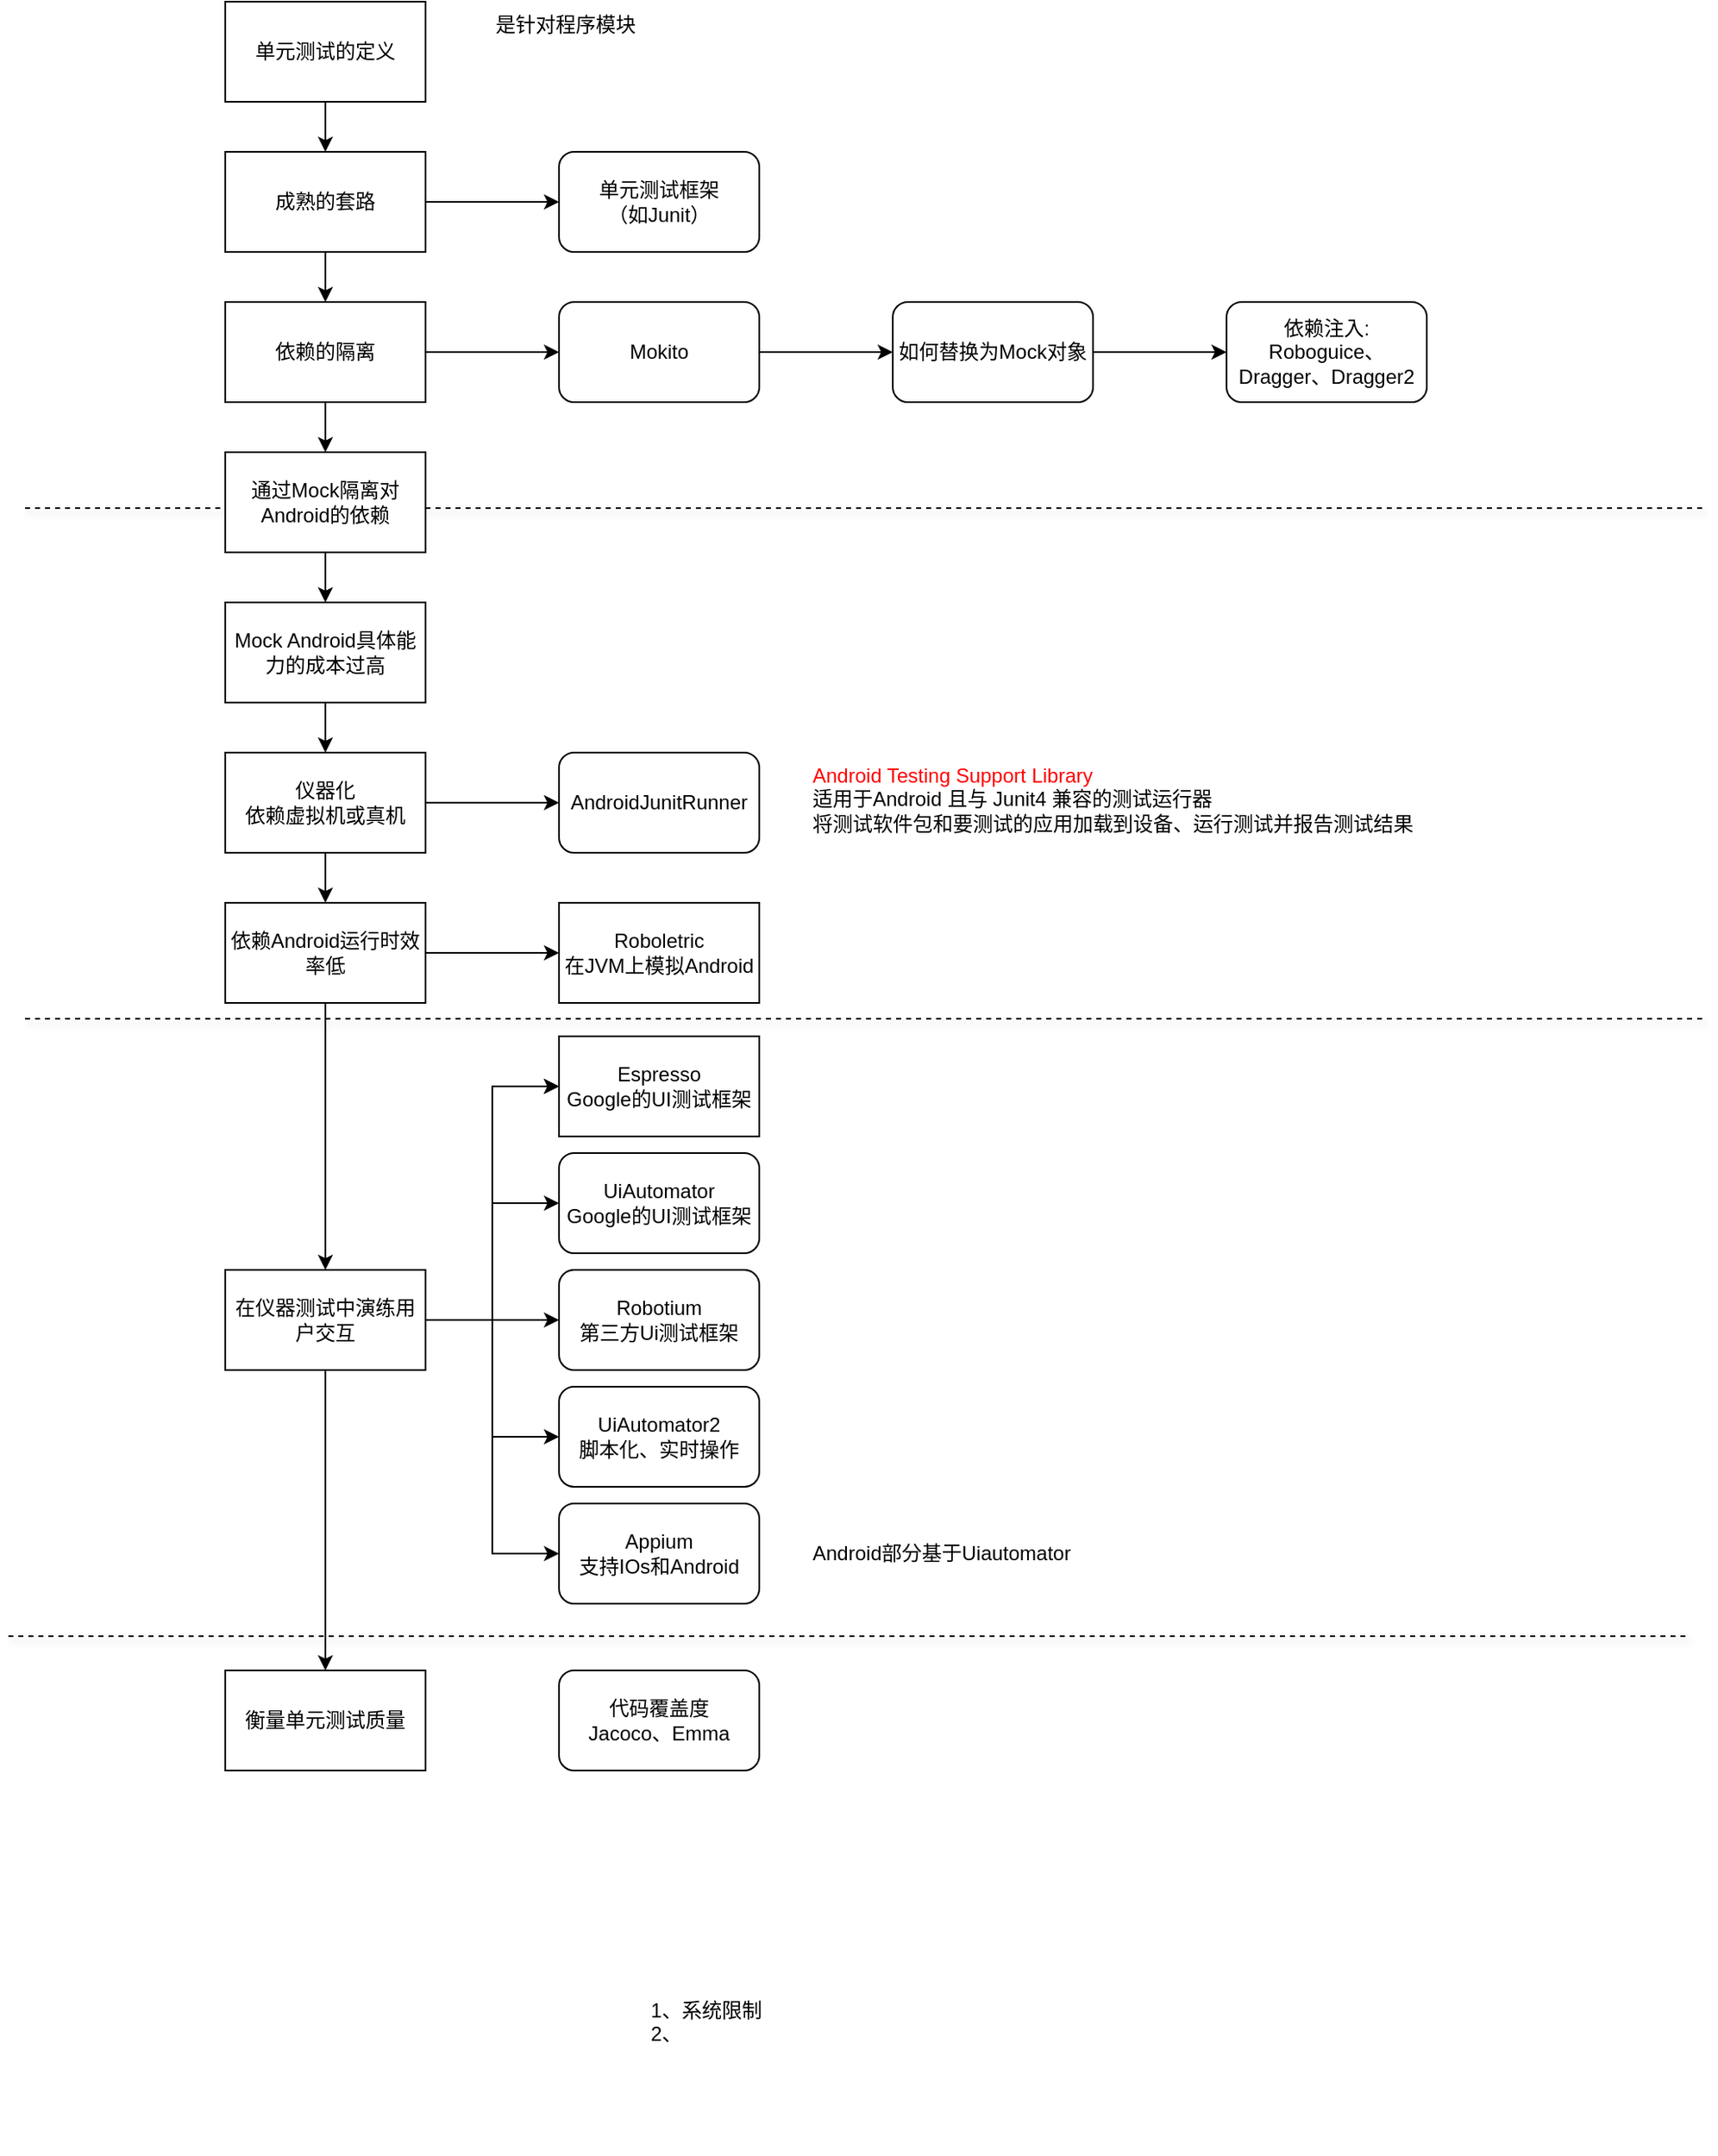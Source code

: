 <mxfile version="10.7.1" type="github"><diagram id="Nk4aDacRnLqWsVfFBKe2" name="Page-1"><mxGraphModel dx="1694" dy="593" grid="1" gridSize="10" guides="1" tooltips="1" connect="1" arrows="1" fold="1" page="1" pageScale="1" pageWidth="827" pageHeight="1169" math="0" shadow="0"><root><mxCell id="0"/><mxCell id="1" parent="0"/><mxCell id="qnN4YwuG2Ian1Dx72mR_-45" value="" style="endArrow=none;dashed=1;html=1;shadow=1;" parent="1" edge="1"><mxGeometry width="50" height="50" relative="1" as="geometry"><mxPoint y="373.5" as="sourcePoint"/><mxPoint x="1006" y="373.5" as="targetPoint"/></mxGeometry></mxCell><mxCell id="qnN4YwuG2Ian1Dx72mR_-4" value="" style="edgeStyle=orthogonalEdgeStyle;rounded=0;orthogonalLoop=1;jettySize=auto;html=1;" parent="1" source="qnN4YwuG2Ian1Dx72mR_-1" target="qnN4YwuG2Ian1Dx72mR_-3" edge="1"><mxGeometry relative="1" as="geometry"/></mxCell><mxCell id="qnN4YwuG2Ian1Dx72mR_-1" value="单元测试的定义" style="rounded=0;whiteSpace=wrap;html=1;" parent="1" vertex="1"><mxGeometry x="120" y="70" width="120" height="60" as="geometry"/></mxCell><mxCell id="qnN4YwuG2Ian1Dx72mR_-6" value="" style="edgeStyle=orthogonalEdgeStyle;rounded=0;orthogonalLoop=1;jettySize=auto;html=1;" parent="1" source="qnN4YwuG2Ian1Dx72mR_-3" target="qnN4YwuG2Ian1Dx72mR_-10" edge="1"><mxGeometry relative="1" as="geometry"><mxPoint x="320" y="190" as="targetPoint"/></mxGeometry></mxCell><mxCell id="qnN4YwuG2Ian1Dx72mR_-8" value="" style="edgeStyle=orthogonalEdgeStyle;rounded=0;orthogonalLoop=1;jettySize=auto;html=1;" parent="1" source="qnN4YwuG2Ian1Dx72mR_-3" target="qnN4YwuG2Ian1Dx72mR_-7" edge="1"><mxGeometry relative="1" as="geometry"/></mxCell><mxCell id="qnN4YwuG2Ian1Dx72mR_-3" value="成熟的套路" style="rounded=0;whiteSpace=wrap;html=1;" parent="1" vertex="1"><mxGeometry x="120" y="160" width="120" height="60" as="geometry"/></mxCell><mxCell id="qnN4YwuG2Ian1Dx72mR_-12" value="" style="edgeStyle=orthogonalEdgeStyle;rounded=0;orthogonalLoop=1;jettySize=auto;html=1;" parent="1" source="qnN4YwuG2Ian1Dx72mR_-7" target="qnN4YwuG2Ian1Dx72mR_-9" edge="1"><mxGeometry relative="1" as="geometry"/></mxCell><mxCell id="qnN4YwuG2Ian1Dx72mR_-18" value="" style="edgeStyle=orthogonalEdgeStyle;rounded=0;orthogonalLoop=1;jettySize=auto;html=1;" parent="1" source="qnN4YwuG2Ian1Dx72mR_-7" target="qnN4YwuG2Ian1Dx72mR_-17" edge="1"><mxGeometry relative="1" as="geometry"/></mxCell><mxCell id="qnN4YwuG2Ian1Dx72mR_-7" value="依赖的隔离&lt;br&gt;" style="rounded=0;whiteSpace=wrap;html=1;" parent="1" vertex="1"><mxGeometry x="120" y="250" width="120" height="60" as="geometry"/></mxCell><mxCell id="qnN4YwuG2Ian1Dx72mR_-20" value="" style="edgeStyle=orthogonalEdgeStyle;rounded=0;orthogonalLoop=1;jettySize=auto;html=1;" parent="1" source="qnN4YwuG2Ian1Dx72mR_-17" target="qnN4YwuG2Ian1Dx72mR_-19" edge="1"><mxGeometry relative="1" as="geometry"/></mxCell><mxCell id="qnN4YwuG2Ian1Dx72mR_-17" value="通过Mock隔离对Android的依赖" style="rounded=0;whiteSpace=wrap;html=1;" parent="1" vertex="1"><mxGeometry x="120" y="340" width="120" height="60" as="geometry"/></mxCell><mxCell id="qnN4YwuG2Ian1Dx72mR_-22" value="" style="edgeStyle=orthogonalEdgeStyle;rounded=0;orthogonalLoop=1;jettySize=auto;html=1;" parent="1" source="qnN4YwuG2Ian1Dx72mR_-19" target="qnN4YwuG2Ian1Dx72mR_-21" edge="1"><mxGeometry relative="1" as="geometry"/></mxCell><mxCell id="qnN4YwuG2Ian1Dx72mR_-19" value="Mock Android具体能力的成本过高&lt;br&gt;" style="rounded=0;whiteSpace=wrap;html=1;" parent="1" vertex="1"><mxGeometry x="120" y="430" width="120" height="60" as="geometry"/></mxCell><mxCell id="qnN4YwuG2Ian1Dx72mR_-24" value="" style="edgeStyle=orthogonalEdgeStyle;rounded=0;orthogonalLoop=1;jettySize=auto;html=1;" parent="1" source="qnN4YwuG2Ian1Dx72mR_-21" target="qnN4YwuG2Ian1Dx72mR_-23" edge="1"><mxGeometry relative="1" as="geometry"/></mxCell><mxCell id="qnN4YwuG2Ian1Dx72mR_-27" value="" style="edgeStyle=orthogonalEdgeStyle;rounded=0;orthogonalLoop=1;jettySize=auto;html=1;" parent="1" source="qnN4YwuG2Ian1Dx72mR_-21" target="qnN4YwuG2Ian1Dx72mR_-26" edge="1"><mxGeometry relative="1" as="geometry"/></mxCell><mxCell id="qnN4YwuG2Ian1Dx72mR_-21" value="仪器化&lt;br&gt;依赖虚拟机或真机&lt;br&gt;" style="rounded=0;whiteSpace=wrap;html=1;" parent="1" vertex="1"><mxGeometry x="120" y="520" width="120" height="60" as="geometry"/></mxCell><mxCell id="qnN4YwuG2Ian1Dx72mR_-29" value="" style="edgeStyle=orthogonalEdgeStyle;rounded=0;orthogonalLoop=1;jettySize=auto;html=1;" parent="1" source="qnN4YwuG2Ian1Dx72mR_-26" target="qnN4YwuG2Ian1Dx72mR_-28" edge="1"><mxGeometry relative="1" as="geometry"/></mxCell><mxCell id="qnN4YwuG2Ian1Dx72mR_-31" value="" style="edgeStyle=orthogonalEdgeStyle;rounded=0;orthogonalLoop=1;jettySize=auto;html=1;" parent="1" source="qnN4YwuG2Ian1Dx72mR_-26" target="qnN4YwuG2Ian1Dx72mR_-30" edge="1"><mxGeometry relative="1" as="geometry"/></mxCell><mxCell id="qnN4YwuG2Ian1Dx72mR_-26" value="依赖Android运行时效率低" style="rounded=0;whiteSpace=wrap;html=1;" parent="1" vertex="1"><mxGeometry x="120" y="610" width="120" height="60" as="geometry"/></mxCell><mxCell id="qnN4YwuG2Ian1Dx72mR_-33" value="" style="edgeStyle=orthogonalEdgeStyle;rounded=0;orthogonalLoop=1;jettySize=auto;html=1;entryX=0;entryY=0.5;entryDx=0;entryDy=0;" parent="1" source="qnN4YwuG2Ian1Dx72mR_-30" target="qnN4YwuG2Ian1Dx72mR_-32" edge="1"><mxGeometry relative="1" as="geometry"/></mxCell><mxCell id="qnN4YwuG2Ian1Dx72mR_-48" value="" style="edgeStyle=orthogonalEdgeStyle;rounded=0;orthogonalLoop=1;jettySize=auto;html=1;shadow=0;exitX=0.5;exitY=1;exitDx=0;exitDy=0;" parent="1" source="qnN4YwuG2Ian1Dx72mR_-30" edge="1"><mxGeometry relative="1" as="geometry"><mxPoint x="180" y="1070" as="targetPoint"/></mxGeometry></mxCell><mxCell id="qnN4YwuG2Ian1Dx72mR_-30" value="在仪器测试中演练用户交互" style="rounded=0;whiteSpace=wrap;html=1;" parent="1" vertex="1"><mxGeometry x="120" y="830" width="120" height="60" as="geometry"/></mxCell><mxCell id="qnN4YwuG2Ian1Dx72mR_-47" value="衡量单元测试质量" style="rounded=0;whiteSpace=wrap;html=1;" parent="1" vertex="1"><mxGeometry x="120" y="1070" width="120" height="60" as="geometry"/></mxCell><mxCell id="qnN4YwuG2Ian1Dx72mR_-32" value="Espresso&lt;br&gt;Google的UI测试框架&lt;br&gt;" style="rounded=0;whiteSpace=wrap;html=1;" parent="1" vertex="1"><mxGeometry x="320" y="690" width="120" height="60" as="geometry"/></mxCell><mxCell id="qnN4YwuG2Ian1Dx72mR_-28" value="Roboletric&lt;br&gt;在JVM上模拟Android&lt;br&gt;" style="rounded=0;whiteSpace=wrap;html=1;" parent="1" vertex="1"><mxGeometry x="320" y="610" width="120" height="60" as="geometry"/></mxCell><mxCell id="qnN4YwuG2Ian1Dx72mR_-2" value="是针对程序模块" style="text;html=1;strokeColor=none;fillColor=none;align=left;verticalAlign=top;whiteSpace=wrap;rounded=0;imageVerticalAlign=middle;" parent="1" vertex="1"><mxGeometry x="280" y="70" width="330" height="60" as="geometry"/></mxCell><mxCell id="qnN4YwuG2Ian1Dx72mR_-14" value="" style="edgeStyle=orthogonalEdgeStyle;rounded=0;orthogonalLoop=1;jettySize=auto;html=1;" parent="1" source="qnN4YwuG2Ian1Dx72mR_-9" target="qnN4YwuG2Ian1Dx72mR_-13" edge="1"><mxGeometry relative="1" as="geometry"/></mxCell><mxCell id="qnN4YwuG2Ian1Dx72mR_-9" value="Mokito&lt;br&gt;" style="rounded=1;whiteSpace=wrap;html=1;align=center;" parent="1" vertex="1"><mxGeometry x="320" y="250" width="120" height="60" as="geometry"/></mxCell><mxCell id="qnN4YwuG2Ian1Dx72mR_-16" value="" style="edgeStyle=orthogonalEdgeStyle;rounded=0;orthogonalLoop=1;jettySize=auto;html=1;" parent="1" source="qnN4YwuG2Ian1Dx72mR_-13" target="qnN4YwuG2Ian1Dx72mR_-15" edge="1"><mxGeometry relative="1" as="geometry"/></mxCell><mxCell id="qnN4YwuG2Ian1Dx72mR_-13" value="如何替换为Mock对象&lt;br&gt;" style="rounded=1;whiteSpace=wrap;html=1;align=center;" parent="1" vertex="1"><mxGeometry x="520" y="250" width="120" height="60" as="geometry"/></mxCell><mxCell id="qnN4YwuG2Ian1Dx72mR_-15" value="依赖注入:&lt;br&gt;Roboguice、Dragger、Dragger2&lt;br&gt;" style="rounded=1;whiteSpace=wrap;html=1;align=center;" parent="1" vertex="1"><mxGeometry x="720" y="250" width="120" height="60" as="geometry"/></mxCell><mxCell id="qnN4YwuG2Ian1Dx72mR_-10" value="单元测试框架&lt;br&gt;（如Junit）&lt;br&gt;" style="rounded=1;whiteSpace=wrap;html=1;align=center;" parent="1" vertex="1"><mxGeometry x="320" y="160" width="120" height="60" as="geometry"/></mxCell><mxCell id="qnN4YwuG2Ian1Dx72mR_-23" value="AndroidJunitRunner&lt;br&gt;" style="rounded=1;whiteSpace=wrap;html=1;align=center;" parent="1" vertex="1"><mxGeometry x="320" y="520" width="120" height="60" as="geometry"/></mxCell><mxCell id="qnN4YwuG2Ian1Dx72mR_-25" value="&lt;font color=&quot;#ff0000&quot;&gt;Android Testing Support Library&lt;br&gt;&lt;/font&gt;适用于Android 且与 Junit4 兼容的测试运行器&lt;br&gt;将测试软件包和要测试的应用加载到设备、运行测试并报告测试结果&lt;br&gt;" style="text;html=1;strokeColor=none;fillColor=none;align=left;verticalAlign=top;whiteSpace=wrap;rounded=0;imageVerticalAlign=middle;" parent="1" vertex="1"><mxGeometry x="470" y="520" width="370" height="60" as="geometry"/></mxCell><mxCell id="qnN4YwuG2Ian1Dx72mR_-34" value="UiAutomator&lt;br&gt;Google的UI测试框架&lt;br&gt;" style="rounded=1;whiteSpace=wrap;html=1;align=center;" parent="1" vertex="1"><mxGeometry x="320" y="760" width="120" height="60" as="geometry"/></mxCell><mxCell id="qnN4YwuG2Ian1Dx72mR_-37" value="UiAutomator2&lt;br&gt;脚本化、实时操作&lt;br&gt;" style="rounded=1;whiteSpace=wrap;html=1;align=center;" parent="1" vertex="1"><mxGeometry x="320" y="900" width="120" height="60" as="geometry"/></mxCell><mxCell id="qnN4YwuG2Ian1Dx72mR_-35" value="Robotium&lt;br&gt;第三方Ui测试框架&lt;br&gt;" style="rounded=1;whiteSpace=wrap;html=1;align=center;" parent="1" vertex="1"><mxGeometry x="320" y="830" width="120" height="60" as="geometry"/></mxCell><mxCell id="qnN4YwuG2Ian1Dx72mR_-39" value="" style="edgeStyle=orthogonalEdgeStyle;rounded=0;orthogonalLoop=1;jettySize=auto;html=1;entryX=0;entryY=0.5;entryDx=0;entryDy=0;" parent="1" source="qnN4YwuG2Ian1Dx72mR_-30" target="qnN4YwuG2Ian1Dx72mR_-32" edge="1"><mxGeometry relative="1" as="geometry"><mxPoint x="240" y="860" as="sourcePoint"/><mxPoint x="320" y="720" as="targetPoint"/><Array as="points"><mxPoint x="280" y="860"/><mxPoint x="280" y="720"/></Array></mxGeometry></mxCell><mxCell id="qnN4YwuG2Ian1Dx72mR_-41" value="" style="edgeStyle=orthogonalEdgeStyle;rounded=0;orthogonalLoop=1;jettySize=auto;html=1;entryX=0;entryY=0.5;entryDx=0;entryDy=0;exitX=1;exitY=0.5;exitDx=0;exitDy=0;" parent="1" source="qnN4YwuG2Ian1Dx72mR_-30" target="qnN4YwuG2Ian1Dx72mR_-34" edge="1"><mxGeometry relative="1" as="geometry"><mxPoint x="240" y="860" as="sourcePoint"/><mxPoint x="320" y="720" as="targetPoint"/><Array as="points"><mxPoint x="280" y="860"/><mxPoint x="280" y="790"/></Array></mxGeometry></mxCell><mxCell id="qnN4YwuG2Ian1Dx72mR_-44" value="" style="edgeStyle=orthogonalEdgeStyle;rounded=0;orthogonalLoop=1;jettySize=auto;html=1;exitX=1;exitY=0.5;exitDx=0;exitDy=0;" parent="1" source="qnN4YwuG2Ian1Dx72mR_-30" edge="1"><mxGeometry relative="1" as="geometry"><mxPoint x="240" y="860" as="sourcePoint"/><mxPoint x="320" y="860" as="targetPoint"/><Array as="points"><mxPoint x="320" y="860"/></Array></mxGeometry></mxCell><mxCell id="qnN4YwuG2Ian1Dx72mR_-46" value="" style="endArrow=none;dashed=1;html=1;shadow=1;" parent="1" edge="1"><mxGeometry width="50" height="50" relative="1" as="geometry"><mxPoint y="679.5" as="sourcePoint"/><mxPoint x="1006" y="679.5" as="targetPoint"/></mxGeometry></mxCell><mxCell id="qnN4YwuG2Ian1Dx72mR_-51" value="代码覆盖度&lt;br&gt;Jacoco、Emma&lt;br&gt;" style="rounded=1;whiteSpace=wrap;html=1;align=center;" parent="1" vertex="1"><mxGeometry x="320" y="1070" width="120" height="60" as="geometry"/></mxCell><mxCell id="qnN4YwuG2Ian1Dx72mR_-53" value="Android部分基于Uiautomator" style="text;html=1;strokeColor=none;fillColor=none;align=left;verticalAlign=middle;whiteSpace=wrap;rounded=0;imageVerticalAlign=middle;" parent="1" vertex="1"><mxGeometry x="470" y="970" width="170" height="60" as="geometry"/></mxCell><mxCell id="qnN4YwuG2Ian1Dx72mR_-36" value="Appium&lt;br&gt;支持IOs和Android&lt;br&gt;" style="rounded=1;whiteSpace=wrap;html=1;align=center;" parent="1" vertex="1"><mxGeometry x="320" y="970" width="120" height="60" as="geometry"/></mxCell><mxCell id="qnN4YwuG2Ian1Dx72mR_-55" value="" style="edgeStyle=orthogonalEdgeStyle;rounded=0;orthogonalLoop=1;jettySize=auto;html=1;exitX=1;exitY=0.5;exitDx=0;exitDy=0;entryX=0;entryY=0.5;entryDx=0;entryDy=0;" parent="1" source="qnN4YwuG2Ian1Dx72mR_-30" target="qnN4YwuG2Ian1Dx72mR_-37" edge="1"><mxGeometry relative="1" as="geometry"><mxPoint x="240" y="860" as="sourcePoint"/><mxPoint x="320" y="860" as="targetPoint"/><Array as="points"><mxPoint x="280" y="860"/><mxPoint x="280" y="930"/></Array></mxGeometry></mxCell><mxCell id="qnN4YwuG2Ian1Dx72mR_-56" value="" style="edgeStyle=orthogonalEdgeStyle;rounded=0;orthogonalLoop=1;jettySize=auto;html=1;exitX=1;exitY=0.5;exitDx=0;exitDy=0;" parent="1" source="qnN4YwuG2Ian1Dx72mR_-30" edge="1"><mxGeometry relative="1" as="geometry"><mxPoint x="240" y="860" as="sourcePoint"/><mxPoint x="320" y="1000" as="targetPoint"/><Array as="points"><mxPoint x="280" y="860"/><mxPoint x="280" y="1000"/><mxPoint x="320" y="1000"/></Array></mxGeometry></mxCell><mxCell id="qnN4YwuG2Ian1Dx72mR_-57" value="" style="endArrow=none;dashed=1;html=1;shadow=1;" parent="1" edge="1"><mxGeometry width="50" height="50" relative="1" as="geometry"><mxPoint x="-10" y="1049.5" as="sourcePoint"/><mxPoint x="996" y="1049.5" as="targetPoint"/></mxGeometry></mxCell><mxCell id="n5ftGQ_JyqvrhW3Rx92d-1" value="1、系统限制&lt;br&gt;2、&lt;br&gt;" style="text;html=1;strokeColor=none;fillColor=none;align=left;verticalAlign=top;whiteSpace=wrap;rounded=0;" vertex="1" parent="1"><mxGeometry x="373" y="1260" width="307" height="100" as="geometry"/></mxCell></root></mxGraphModel></diagram></mxfile>